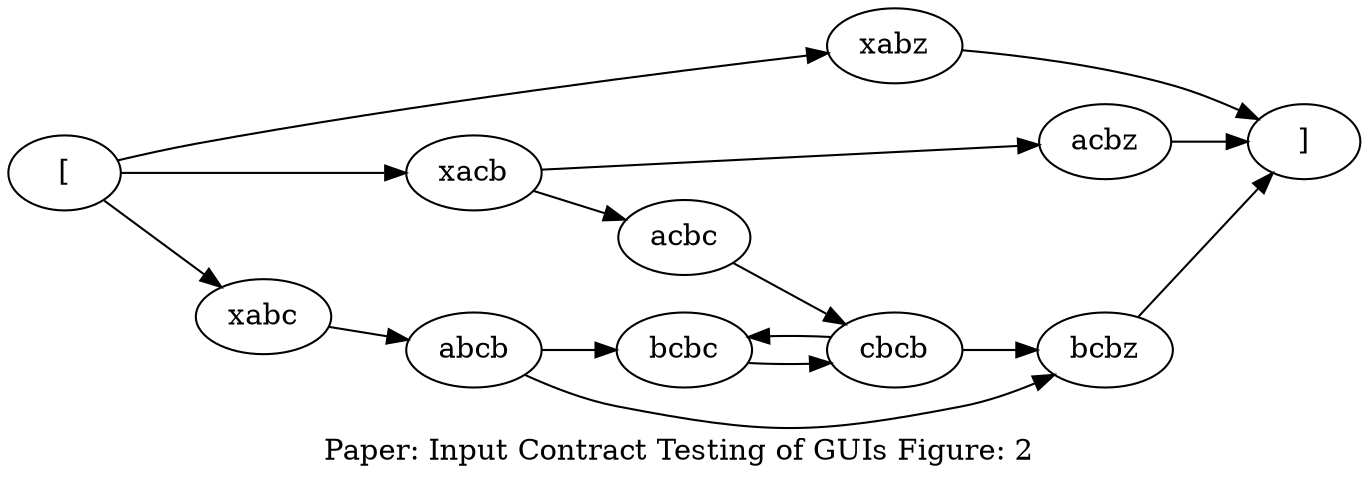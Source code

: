digraph G {
rankdir = LR
label = "Paper: Input Contract Testing of GUIs Figure: 2 ";
esg2_vertex0 -> esg2_vertex1[ color = black];
esg2_vertex0 -> esg2_vertex2[ color = black];
esg2_vertex0 -> esg2_vertex3[ color = black];
esg2_vertex1 -> esg2_vertex4[ color = black];
esg2_vertex2 -> esg2_vertex5[ color = black];
esg2_vertex3 -> esg2_vertex6[ color = black];
esg2_vertex3 -> esg2_vertex7[ color = black];
esg2_vertex4 -> esg2_vertex8[ color = black];
esg2_vertex4 -> esg2_vertex9[ color = black];
esg2_vertex6 -> esg2_vertex10[ color = black];
esg2_vertex7 -> esg2_vertex5[ color = black];
esg2_vertex10 -> esg2_vertex8[ color = black];
esg2_vertex10 -> esg2_vertex9[ color = black];
esg2_vertex8 -> esg2_vertex10[ color = black];
esg2_vertex9 -> esg2_vertex5[ color = black];
esg2_vertex0 [label = "[", shape = ellipse, color=black]
esg2_vertex1 [label = "xabc", shape = ellipse, color=black]
esg2_vertex2 [label = "xabz", shape = ellipse, color=black]
esg2_vertex3 [label = "xacb", shape = ellipse, color=black]
esg2_vertex4 [label = "abcb", shape = ellipse, color=black]
esg2_vertex5 [label = "]", shape = ellipse, color=black]
esg2_vertex6 [label = "acbc", shape = ellipse, color=black]
esg2_vertex7 [label = "acbz", shape = ellipse, color=black]
esg2_vertex8 [label = "bcbc", shape = ellipse, color=black]
esg2_vertex9 [label = "bcbz", shape = ellipse, color=black]
esg2_vertex10 [label = "cbcb", shape = ellipse, color=black]
}
